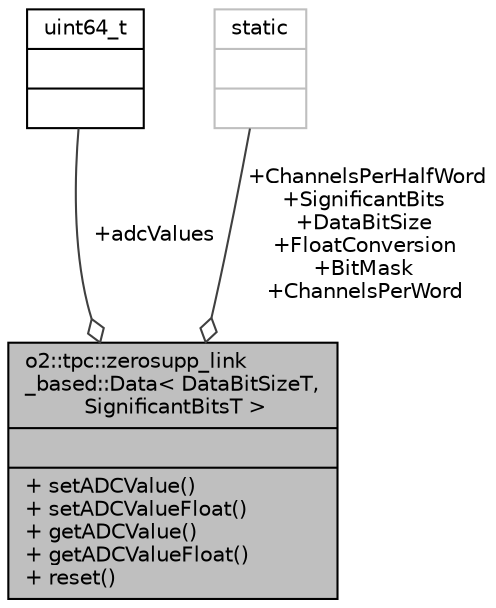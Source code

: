 digraph "o2::tpc::zerosupp_link_based::Data&lt; DataBitSizeT, SignificantBitsT &gt;"
{
 // INTERACTIVE_SVG=YES
  bgcolor="transparent";
  edge [fontname="Helvetica",fontsize="10",labelfontname="Helvetica",labelfontsize="10"];
  node [fontname="Helvetica",fontsize="10",shape=record];
  Node1 [label="{o2::tpc::zerosupp_link\l_based::Data\< DataBitSizeT,\l SignificantBitsT \>\n||+ setADCValue()\l+ setADCValueFloat()\l+ getADCValue()\l+ getADCValueFloat()\l+ reset()\l}",height=0.2,width=0.4,color="black", fillcolor="grey75", style="filled", fontcolor="black"];
  Node2 -> Node1 [color="grey25",fontsize="10",style="solid",label=" +adcValues" ,arrowhead="odiamond",fontname="Helvetica"];
  Node2 [label="{uint64_t\n||}",height=0.2,width=0.4,color="black",URL="$d6/d30/classuint64__t.html"];
  Node3 -> Node1 [color="grey25",fontsize="10",style="solid",label=" +ChannelsPerHalfWord\n+SignificantBits\n+DataBitSize\n+FloatConversion\n+BitMask\n+ChannelsPerWord" ,arrowhead="odiamond",fontname="Helvetica"];
  Node3 [label="{static\n||}",height=0.2,width=0.4,color="grey75"];
}
